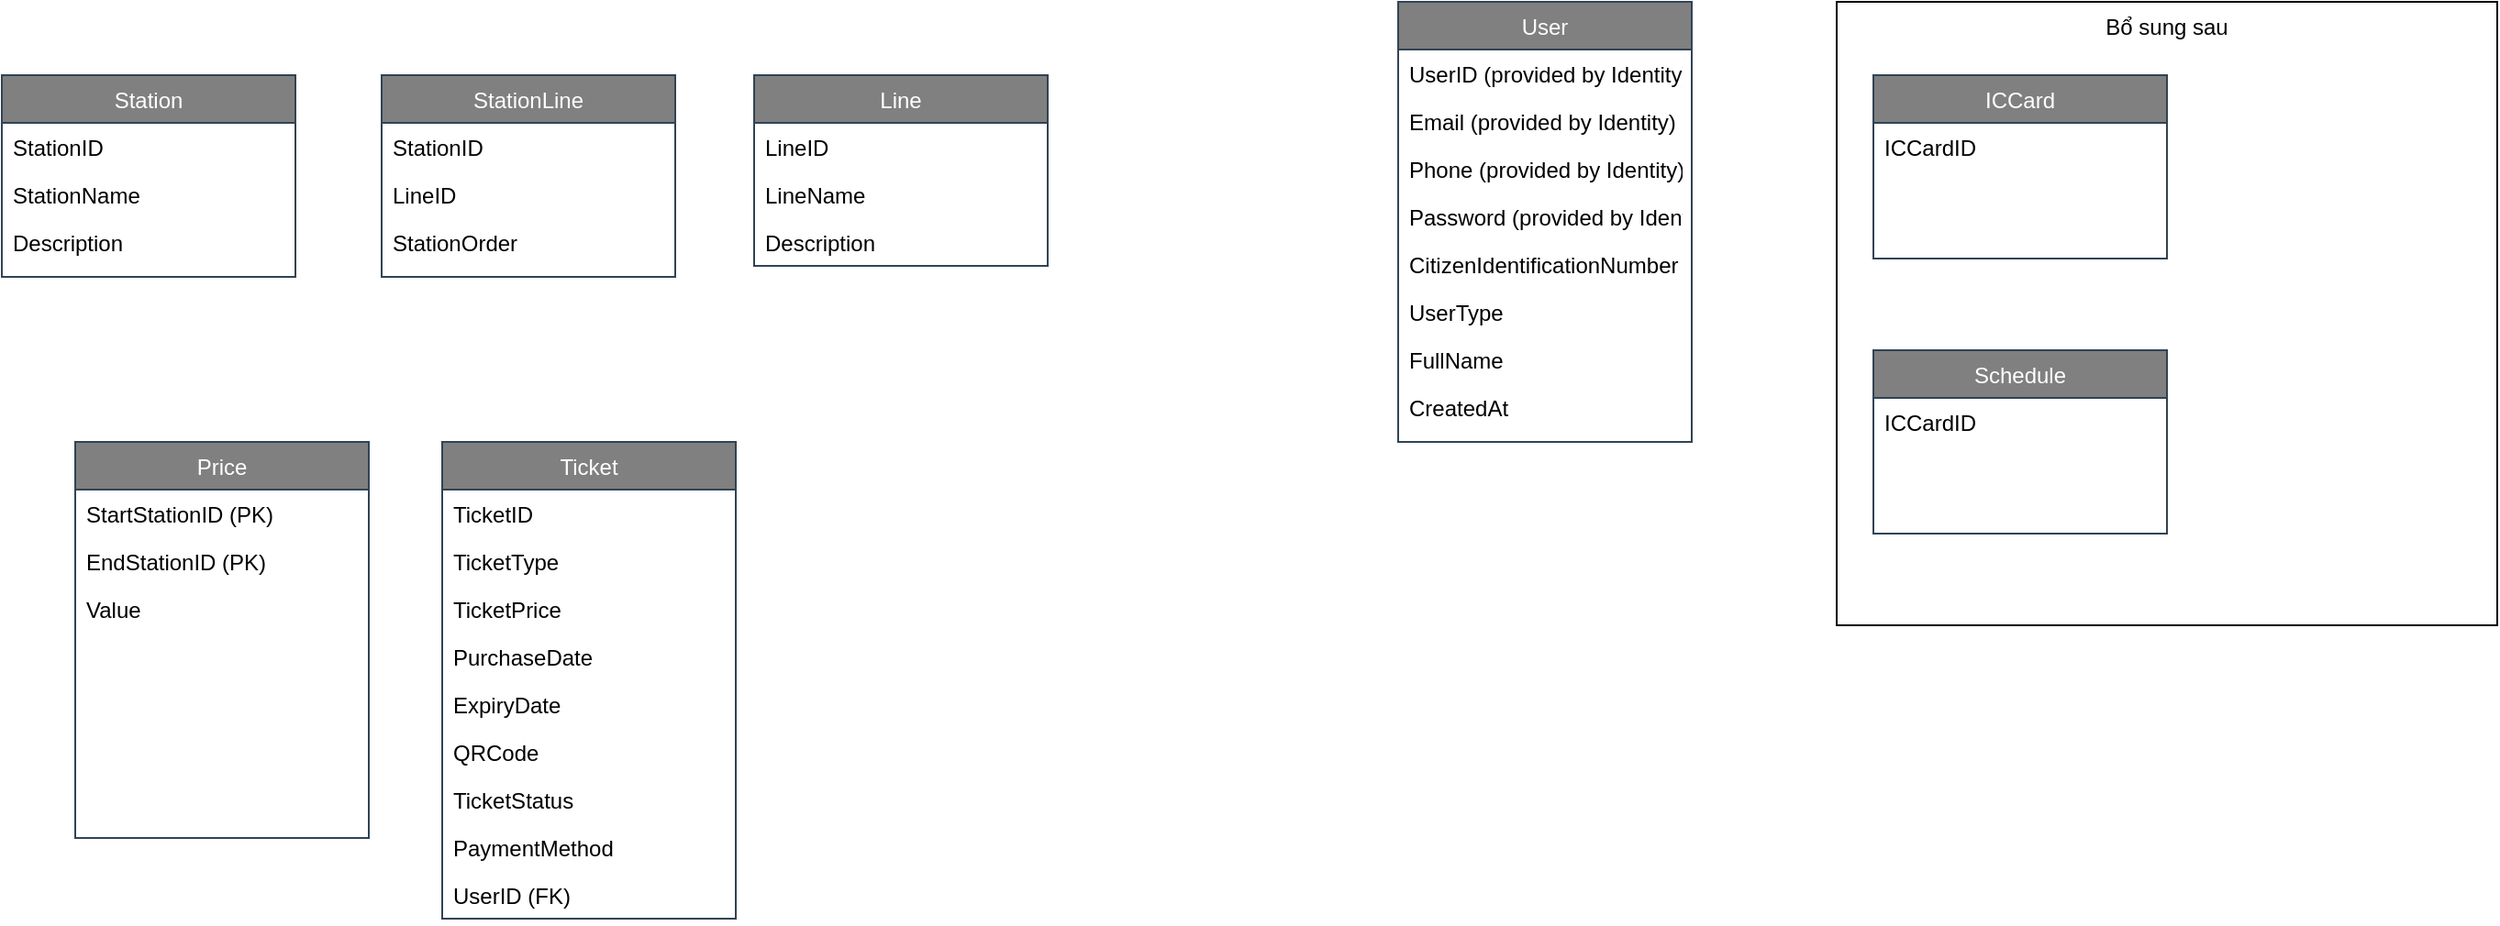 <mxfile version="26.0.15">
  <diagram id="C5RBs43oDa-KdzZeNtuy" name="Page-1">
    <mxGraphModel dx="1050" dy="621" grid="1" gridSize="10" guides="1" tooltips="1" connect="1" arrows="1" fold="1" page="1" pageScale="1" pageWidth="827" pageHeight="1169" math="0" shadow="0">
      <root>
        <mxCell id="WIyWlLk6GJQsqaUBKTNV-0" />
        <mxCell id="WIyWlLk6GJQsqaUBKTNV-1" parent="WIyWlLk6GJQsqaUBKTNV-0" />
        <mxCell id="omyMxDx4kUiLdvLkoCHU-7" value="Bổ sung sau" style="rounded=0;whiteSpace=wrap;html=1;verticalAlign=top;" parent="WIyWlLk6GJQsqaUBKTNV-1" vertex="1">
          <mxGeometry x="1320" y="40" width="360" height="340" as="geometry" />
        </mxCell>
        <mxCell id="9B8DZSSxc62Aa3Mco6jB-0" value="Line" style="swimlane;fontStyle=0;align=center;verticalAlign=top;childLayout=stackLayout;horizontal=1;startSize=26;horizontalStack=0;resizeParent=1;resizeLast=0;collapsible=1;marginBottom=0;rounded=0;shadow=0;strokeWidth=1;fillColor=#808080;fontColor=#ffffff;strokeColor=#314354;" parent="WIyWlLk6GJQsqaUBKTNV-1" vertex="1">
          <mxGeometry x="730" y="80" width="160" height="104" as="geometry">
            <mxRectangle x="550" y="140" width="160" height="26" as="alternateBounds" />
          </mxGeometry>
        </mxCell>
        <mxCell id="9B8DZSSxc62Aa3Mco6jB-1" value="LineID" style="text;align=left;verticalAlign=top;spacingLeft=4;spacingRight=4;overflow=hidden;rotatable=0;points=[[0,0.5],[1,0.5]];portConstraint=eastwest;" parent="9B8DZSSxc62Aa3Mco6jB-0" vertex="1">
          <mxGeometry y="26" width="160" height="26" as="geometry" />
        </mxCell>
        <mxCell id="9B8DZSSxc62Aa3Mco6jB-2" value="LineName" style="text;align=left;verticalAlign=top;spacingLeft=4;spacingRight=4;overflow=hidden;rotatable=0;points=[[0,0.5],[1,0.5]];portConstraint=eastwest;rounded=0;shadow=0;html=0;" parent="9B8DZSSxc62Aa3Mco6jB-0" vertex="1">
          <mxGeometry y="52" width="160" height="26" as="geometry" />
        </mxCell>
        <mxCell id="9Hydvz-k6TuBkoMVYbb4-0" value="Description" style="text;align=left;verticalAlign=top;spacingLeft=4;spacingRight=4;overflow=hidden;rotatable=0;points=[[0,0.5],[1,0.5]];portConstraint=eastwest;rounded=0;shadow=0;html=0;" parent="9B8DZSSxc62Aa3Mco6jB-0" vertex="1">
          <mxGeometry y="78" width="160" height="26" as="geometry" />
        </mxCell>
        <mxCell id="9B8DZSSxc62Aa3Mco6jB-9" value="Station" style="swimlane;fontStyle=0;align=center;verticalAlign=top;childLayout=stackLayout;horizontal=1;startSize=26;horizontalStack=0;resizeParent=1;resizeLast=0;collapsible=1;marginBottom=0;rounded=0;shadow=0;strokeWidth=1;fillColor=#808080;fontColor=#ffffff;strokeColor=#314354;" parent="WIyWlLk6GJQsqaUBKTNV-1" vertex="1">
          <mxGeometry x="320" y="80" width="160" height="110" as="geometry">
            <mxRectangle x="550" y="140" width="160" height="26" as="alternateBounds" />
          </mxGeometry>
        </mxCell>
        <mxCell id="9B8DZSSxc62Aa3Mco6jB-10" value="StationID" style="text;align=left;verticalAlign=top;spacingLeft=4;spacingRight=4;overflow=hidden;rotatable=0;points=[[0,0.5],[1,0.5]];portConstraint=eastwest;" parent="9B8DZSSxc62Aa3Mco6jB-9" vertex="1">
          <mxGeometry y="26" width="160" height="26" as="geometry" />
        </mxCell>
        <mxCell id="9B8DZSSxc62Aa3Mco6jB-11" value="StationName" style="text;align=left;verticalAlign=top;spacingLeft=4;spacingRight=4;overflow=hidden;rotatable=0;points=[[0,0.5],[1,0.5]];portConstraint=eastwest;rounded=0;shadow=0;html=0;" parent="9B8DZSSxc62Aa3Mco6jB-9" vertex="1">
          <mxGeometry y="52" width="160" height="26" as="geometry" />
        </mxCell>
        <mxCell id="9B8DZSSxc62Aa3Mco6jB-14" value="Description" style="text;align=left;verticalAlign=top;spacingLeft=4;spacingRight=4;overflow=hidden;rotatable=0;points=[[0,0.5],[1,0.5]];portConstraint=eastwest;rounded=0;shadow=0;html=0;" parent="9B8DZSSxc62Aa3Mco6jB-9" vertex="1">
          <mxGeometry y="78" width="160" height="26" as="geometry" />
        </mxCell>
        <mxCell id="9B8DZSSxc62Aa3Mco6jB-18" value="User" style="swimlane;fontStyle=0;align=center;verticalAlign=top;childLayout=stackLayout;horizontal=1;startSize=26;horizontalStack=0;resizeParent=1;resizeLast=0;collapsible=1;marginBottom=0;rounded=0;shadow=0;strokeWidth=1;fillColor=#808080;fontColor=#ffffff;strokeColor=#314354;" parent="WIyWlLk6GJQsqaUBKTNV-1" vertex="1">
          <mxGeometry x="1081" y="40" width="160" height="240" as="geometry">
            <mxRectangle x="550" y="140" width="160" height="26" as="alternateBounds" />
          </mxGeometry>
        </mxCell>
        <mxCell id="9B8DZSSxc62Aa3Mco6jB-19" value="UserID (provided by Identity)" style="text;align=left;verticalAlign=top;spacingLeft=4;spacingRight=4;overflow=hidden;rotatable=0;points=[[0,0.5],[1,0.5]];portConstraint=eastwest;" parent="9B8DZSSxc62Aa3Mco6jB-18" vertex="1">
          <mxGeometry y="26" width="160" height="26" as="geometry" />
        </mxCell>
        <mxCell id="9B8DZSSxc62Aa3Mco6jB-21" value="Email (provided by Identity)" style="text;align=left;verticalAlign=top;spacingLeft=4;spacingRight=4;overflow=hidden;rotatable=0;points=[[0,0.5],[1,0.5]];portConstraint=eastwest;rounded=0;shadow=0;html=0;" parent="9B8DZSSxc62Aa3Mco6jB-18" vertex="1">
          <mxGeometry y="52" width="160" height="26" as="geometry" />
        </mxCell>
        <mxCell id="9B8DZSSxc62Aa3Mco6jB-22" value="Phone (provided by Identity)" style="text;align=left;verticalAlign=top;spacingLeft=4;spacingRight=4;overflow=hidden;rotatable=0;points=[[0,0.5],[1,0.5]];portConstraint=eastwest;rounded=0;shadow=0;html=0;" parent="9B8DZSSxc62Aa3Mco6jB-18" vertex="1">
          <mxGeometry y="78" width="160" height="26" as="geometry" />
        </mxCell>
        <mxCell id="0HT2UUZZnC6foPWVqduA-18" value="Password (provided by Identity)" style="text;align=left;verticalAlign=top;spacingLeft=4;spacingRight=4;overflow=hidden;rotatable=0;points=[[0,0.5],[1,0.5]];portConstraint=eastwest;rounded=0;shadow=0;html=0;" parent="9B8DZSSxc62Aa3Mco6jB-18" vertex="1">
          <mxGeometry y="104" width="160" height="26" as="geometry" />
        </mxCell>
        <mxCell id="0HT2UUZZnC6foPWVqduA-2" value="CitizenIdentificationNumber" style="text;align=left;verticalAlign=top;spacingLeft=4;spacingRight=4;overflow=hidden;rotatable=0;points=[[0,0.5],[1,0.5]];portConstraint=eastwest;rounded=0;shadow=0;html=0;" parent="9B8DZSSxc62Aa3Mco6jB-18" vertex="1">
          <mxGeometry y="130" width="160" height="26" as="geometry" />
        </mxCell>
        <mxCell id="0HT2UUZZnC6foPWVqduA-3" value="UserType" style="text;align=left;verticalAlign=top;spacingLeft=4;spacingRight=4;overflow=hidden;rotatable=0;points=[[0,0.5],[1,0.5]];portConstraint=eastwest;rounded=0;shadow=0;html=0;" parent="9B8DZSSxc62Aa3Mco6jB-18" vertex="1">
          <mxGeometry y="156" width="160" height="26" as="geometry" />
        </mxCell>
        <mxCell id="0HT2UUZZnC6foPWVqduA-4" value="FullName" style="text;align=left;verticalAlign=top;spacingLeft=4;spacingRight=4;overflow=hidden;rotatable=0;points=[[0,0.5],[1,0.5]];portConstraint=eastwest;rounded=0;shadow=0;html=0;" parent="9B8DZSSxc62Aa3Mco6jB-18" vertex="1">
          <mxGeometry y="182" width="160" height="26" as="geometry" />
        </mxCell>
        <mxCell id="0HT2UUZZnC6foPWVqduA-17" value="CreatedAt" style="text;align=left;verticalAlign=top;spacingLeft=4;spacingRight=4;overflow=hidden;rotatable=0;points=[[0,0.5],[1,0.5]];portConstraint=eastwest;rounded=0;shadow=0;html=0;" parent="9B8DZSSxc62Aa3Mco6jB-18" vertex="1">
          <mxGeometry y="208" width="160" height="26" as="geometry" />
        </mxCell>
        <mxCell id="TmcrHneiRSuIxxNklj61-1" value="Ticket" style="swimlane;fontStyle=0;align=center;verticalAlign=top;childLayout=stackLayout;horizontal=1;startSize=26;horizontalStack=0;resizeParent=1;resizeLast=0;collapsible=1;marginBottom=0;rounded=0;shadow=0;strokeWidth=1;fillColor=#808080;fontColor=#ffffff;strokeColor=#314354;" parent="WIyWlLk6GJQsqaUBKTNV-1" vertex="1">
          <mxGeometry x="560" y="280" width="160" height="260" as="geometry">
            <mxRectangle x="550" y="140" width="160" height="26" as="alternateBounds" />
          </mxGeometry>
        </mxCell>
        <mxCell id="TmcrHneiRSuIxxNklj61-2" value="TicketID" style="text;align=left;verticalAlign=top;spacingLeft=4;spacingRight=4;overflow=hidden;rotatable=0;points=[[0,0.5],[1,0.5]];portConstraint=eastwest;" parent="TmcrHneiRSuIxxNklj61-1" vertex="1">
          <mxGeometry y="26" width="160" height="26" as="geometry" />
        </mxCell>
        <mxCell id="TmcrHneiRSuIxxNklj61-4" value="TicketType" style="text;align=left;verticalAlign=top;spacingLeft=4;spacingRight=4;overflow=hidden;rotatable=0;points=[[0,0.5],[1,0.5]];portConstraint=eastwest;rounded=0;shadow=0;html=0;" parent="TmcrHneiRSuIxxNklj61-1" vertex="1">
          <mxGeometry y="52" width="160" height="26" as="geometry" />
        </mxCell>
        <mxCell id="TmcrHneiRSuIxxNklj61-5" value="TicketPrice" style="text;align=left;verticalAlign=top;spacingLeft=4;spacingRight=4;overflow=hidden;rotatable=0;points=[[0,0.5],[1,0.5]];portConstraint=eastwest;rounded=0;shadow=0;html=0;" parent="TmcrHneiRSuIxxNklj61-1" vertex="1">
          <mxGeometry y="78" width="160" height="26" as="geometry" />
        </mxCell>
        <mxCell id="TmcrHneiRSuIxxNklj61-6" value="PurchaseDate" style="text;align=left;verticalAlign=top;spacingLeft=4;spacingRight=4;overflow=hidden;rotatable=0;points=[[0,0.5],[1,0.5]];portConstraint=eastwest;rounded=0;shadow=0;html=0;" parent="TmcrHneiRSuIxxNklj61-1" vertex="1">
          <mxGeometry y="104" width="160" height="26" as="geometry" />
        </mxCell>
        <mxCell id="0HT2UUZZnC6foPWVqduA-25" value="ExpiryDate" style="text;align=left;verticalAlign=top;spacingLeft=4;spacingRight=4;overflow=hidden;rotatable=0;points=[[0,0.5],[1,0.5]];portConstraint=eastwest;rounded=0;shadow=0;html=0;" parent="TmcrHneiRSuIxxNklj61-1" vertex="1">
          <mxGeometry y="130" width="160" height="26" as="geometry" />
        </mxCell>
        <mxCell id="0HT2UUZZnC6foPWVqduA-26" value="QRCode" style="text;align=left;verticalAlign=top;spacingLeft=4;spacingRight=4;overflow=hidden;rotatable=0;points=[[0,0.5],[1,0.5]];portConstraint=eastwest;rounded=0;shadow=0;html=0;" parent="TmcrHneiRSuIxxNklj61-1" vertex="1">
          <mxGeometry y="156" width="160" height="26" as="geometry" />
        </mxCell>
        <mxCell id="0HT2UUZZnC6foPWVqduA-27" value="TicketStatus" style="text;align=left;verticalAlign=top;spacingLeft=4;spacingRight=4;overflow=hidden;rotatable=0;points=[[0,0.5],[1,0.5]];portConstraint=eastwest;rounded=0;shadow=0;html=0;" parent="TmcrHneiRSuIxxNklj61-1" vertex="1">
          <mxGeometry y="182" width="160" height="26" as="geometry" />
        </mxCell>
        <mxCell id="0HT2UUZZnC6foPWVqduA-28" value="PaymentMethod" style="text;align=left;verticalAlign=top;spacingLeft=4;spacingRight=4;overflow=hidden;rotatable=0;points=[[0,0.5],[1,0.5]];portConstraint=eastwest;rounded=0;shadow=0;html=0;" parent="TmcrHneiRSuIxxNklj61-1" vertex="1">
          <mxGeometry y="208" width="160" height="26" as="geometry" />
        </mxCell>
        <mxCell id="omyMxDx4kUiLdvLkoCHU-0" value="UserID (FK)" style="text;align=left;verticalAlign=top;spacingLeft=4;spacingRight=4;overflow=hidden;rotatable=0;points=[[0,0.5],[1,0.5]];portConstraint=eastwest;rounded=0;shadow=0;html=0;" parent="TmcrHneiRSuIxxNklj61-1" vertex="1">
          <mxGeometry y="234" width="160" height="26" as="geometry" />
        </mxCell>
        <mxCell id="9Hydvz-k6TuBkoMVYbb4-2" value="StationLine" style="swimlane;fontStyle=0;align=center;verticalAlign=top;childLayout=stackLayout;horizontal=1;startSize=26;horizontalStack=0;resizeParent=1;resizeLast=0;collapsible=1;marginBottom=0;rounded=0;shadow=0;strokeWidth=1;fillColor=#808080;fontColor=#ffffff;strokeColor=#314354;" parent="WIyWlLk6GJQsqaUBKTNV-1" vertex="1">
          <mxGeometry x="527" y="80" width="160" height="110" as="geometry">
            <mxRectangle x="550" y="140" width="160" height="26" as="alternateBounds" />
          </mxGeometry>
        </mxCell>
        <mxCell id="9Hydvz-k6TuBkoMVYbb4-3" value="StationID" style="text;align=left;verticalAlign=top;spacingLeft=4;spacingRight=4;overflow=hidden;rotatable=0;points=[[0,0.5],[1,0.5]];portConstraint=eastwest;" parent="9Hydvz-k6TuBkoMVYbb4-2" vertex="1">
          <mxGeometry y="26" width="160" height="26" as="geometry" />
        </mxCell>
        <mxCell id="9Hydvz-k6TuBkoMVYbb4-4" value="LineID" style="text;align=left;verticalAlign=top;spacingLeft=4;spacingRight=4;overflow=hidden;rotatable=0;points=[[0,0.5],[1,0.5]];portConstraint=eastwest;rounded=0;shadow=0;html=0;" parent="9Hydvz-k6TuBkoMVYbb4-2" vertex="1">
          <mxGeometry y="52" width="160" height="26" as="geometry" />
        </mxCell>
        <mxCell id="9Hydvz-k6TuBkoMVYbb4-5" value="StationOrder" style="text;align=left;verticalAlign=top;spacingLeft=4;spacingRight=4;overflow=hidden;rotatable=0;points=[[0,0.5],[1,0.5]];portConstraint=eastwest;rounded=0;shadow=0;html=0;" parent="9Hydvz-k6TuBkoMVYbb4-2" vertex="1">
          <mxGeometry y="78" width="160" height="26" as="geometry" />
        </mxCell>
        <mxCell id="0HT2UUZZnC6foPWVqduA-19" value="ICCard" style="swimlane;fontStyle=0;align=center;verticalAlign=top;childLayout=stackLayout;horizontal=1;startSize=26;horizontalStack=0;resizeParent=1;resizeLast=0;collapsible=1;marginBottom=0;rounded=0;shadow=0;strokeWidth=1;fillColor=#808080;fontColor=#ffffff;strokeColor=#314354;" parent="WIyWlLk6GJQsqaUBKTNV-1" vertex="1">
          <mxGeometry x="1340" y="80" width="160" height="100" as="geometry">
            <mxRectangle x="550" y="140" width="160" height="26" as="alternateBounds" />
          </mxGeometry>
        </mxCell>
        <mxCell id="0HT2UUZZnC6foPWVqduA-20" value="ICCardID" style="text;align=left;verticalAlign=top;spacingLeft=4;spacingRight=4;overflow=hidden;rotatable=0;points=[[0,0.5],[1,0.5]];portConstraint=eastwest;" parent="0HT2UUZZnC6foPWVqduA-19" vertex="1">
          <mxGeometry y="26" width="160" height="26" as="geometry" />
        </mxCell>
        <mxCell id="omyMxDx4kUiLdvLkoCHU-1" value="Price" style="swimlane;fontStyle=0;align=center;verticalAlign=top;childLayout=stackLayout;horizontal=1;startSize=26;horizontalStack=0;resizeParent=1;resizeLast=0;collapsible=1;marginBottom=0;rounded=0;shadow=0;strokeWidth=1;fillColor=#808080;fontColor=#ffffff;strokeColor=#314354;" parent="WIyWlLk6GJQsqaUBKTNV-1" vertex="1">
          <mxGeometry x="360" y="280" width="160" height="216" as="geometry">
            <mxRectangle x="550" y="140" width="160" height="26" as="alternateBounds" />
          </mxGeometry>
        </mxCell>
        <mxCell id="omyMxDx4kUiLdvLkoCHU-2" value="StartStationID (PK)" style="text;align=left;verticalAlign=top;spacingLeft=4;spacingRight=4;overflow=hidden;rotatable=0;points=[[0,0.5],[1,0.5]];portConstraint=eastwest;" parent="omyMxDx4kUiLdvLkoCHU-1" vertex="1">
          <mxGeometry y="26" width="160" height="26" as="geometry" />
        </mxCell>
        <mxCell id="omyMxDx4kUiLdvLkoCHU-3" value="EndStationID (PK)" style="text;align=left;verticalAlign=top;spacingLeft=4;spacingRight=4;overflow=hidden;rotatable=0;points=[[0,0.5],[1,0.5]];portConstraint=eastwest;rounded=0;shadow=0;html=0;" parent="omyMxDx4kUiLdvLkoCHU-1" vertex="1">
          <mxGeometry y="52" width="160" height="26" as="geometry" />
        </mxCell>
        <mxCell id="omyMxDx4kUiLdvLkoCHU-4" value="Value" style="text;align=left;verticalAlign=top;spacingLeft=4;spacingRight=4;overflow=hidden;rotatable=0;points=[[0,0.5],[1,0.5]];portConstraint=eastwest;rounded=0;shadow=0;html=0;" parent="omyMxDx4kUiLdvLkoCHU-1" vertex="1">
          <mxGeometry y="78" width="160" height="26" as="geometry" />
        </mxCell>
        <mxCell id="omyMxDx4kUiLdvLkoCHU-8" value="Schedule" style="swimlane;fontStyle=0;align=center;verticalAlign=top;childLayout=stackLayout;horizontal=1;startSize=26;horizontalStack=0;resizeParent=1;resizeLast=0;collapsible=1;marginBottom=0;rounded=0;shadow=0;strokeWidth=1;fillColor=#808080;fontColor=#ffffff;strokeColor=#314354;" parent="WIyWlLk6GJQsqaUBKTNV-1" vertex="1">
          <mxGeometry x="1340" y="230" width="160" height="100" as="geometry">
            <mxRectangle x="550" y="140" width="160" height="26" as="alternateBounds" />
          </mxGeometry>
        </mxCell>
        <mxCell id="omyMxDx4kUiLdvLkoCHU-9" value="ICCardID" style="text;align=left;verticalAlign=top;spacingLeft=4;spacingRight=4;overflow=hidden;rotatable=0;points=[[0,0.5],[1,0.5]];portConstraint=eastwest;" parent="omyMxDx4kUiLdvLkoCHU-8" vertex="1">
          <mxGeometry y="26" width="160" height="26" as="geometry" />
        </mxCell>
      </root>
    </mxGraphModel>
  </diagram>
</mxfile>
